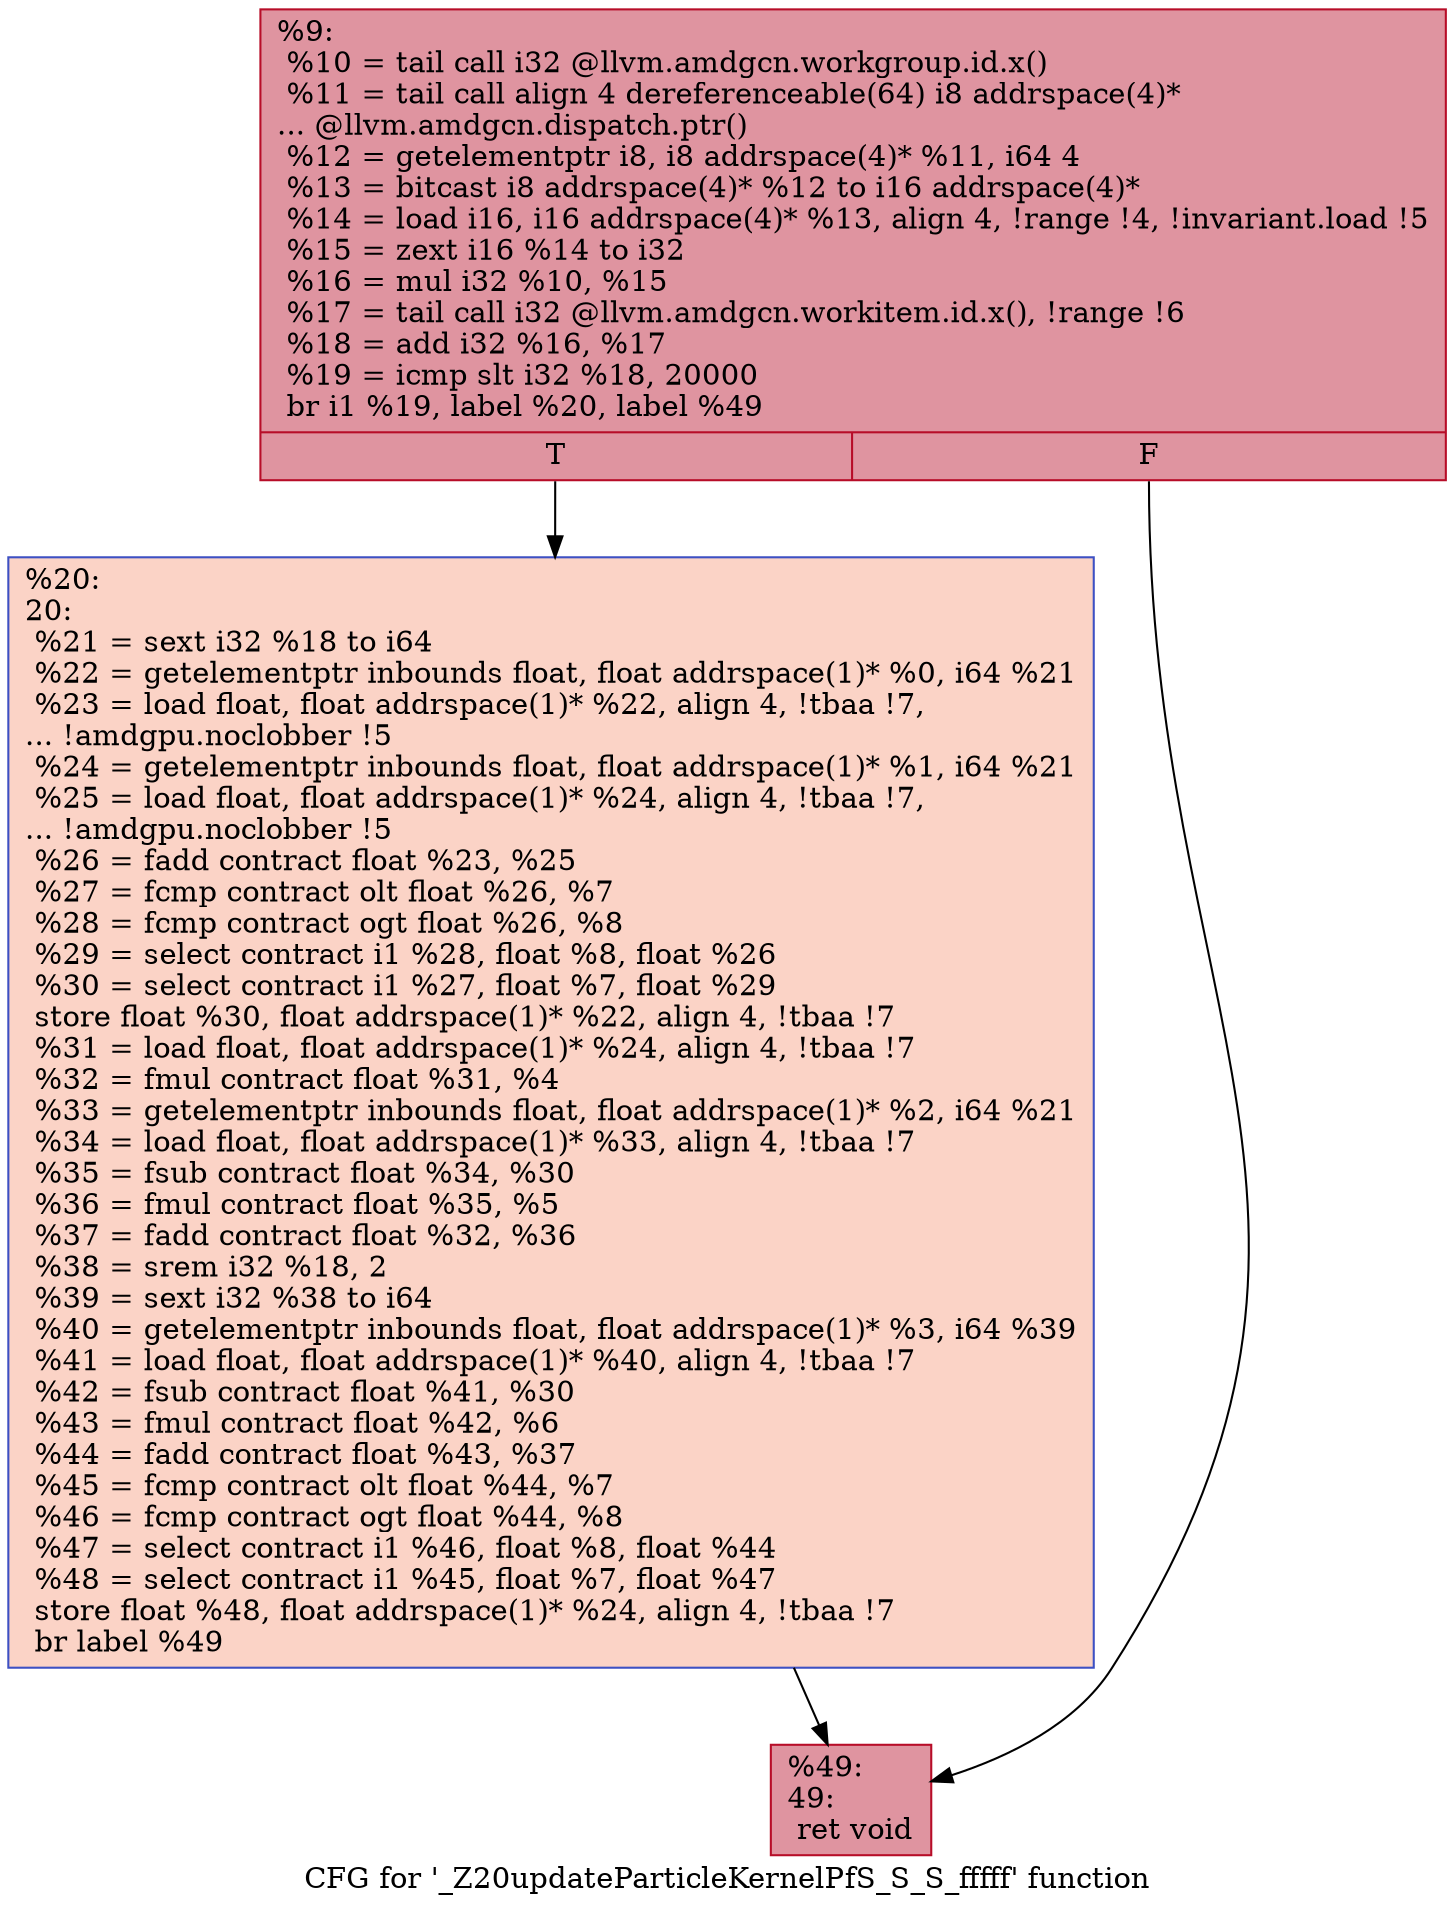 digraph "CFG for '_Z20updateParticleKernelPfS_S_S_fffff' function" {
	label="CFG for '_Z20updateParticleKernelPfS_S_S_fffff' function";

	Node0x642eb00 [shape=record,color="#b70d28ff", style=filled, fillcolor="#b70d2870",label="{%9:\l  %10 = tail call i32 @llvm.amdgcn.workgroup.id.x()\l  %11 = tail call align 4 dereferenceable(64) i8 addrspace(4)*\l... @llvm.amdgcn.dispatch.ptr()\l  %12 = getelementptr i8, i8 addrspace(4)* %11, i64 4\l  %13 = bitcast i8 addrspace(4)* %12 to i16 addrspace(4)*\l  %14 = load i16, i16 addrspace(4)* %13, align 4, !range !4, !invariant.load !5\l  %15 = zext i16 %14 to i32\l  %16 = mul i32 %10, %15\l  %17 = tail call i32 @llvm.amdgcn.workitem.id.x(), !range !6\l  %18 = add i32 %16, %17\l  %19 = icmp slt i32 %18, 20000\l  br i1 %19, label %20, label %49\l|{<s0>T|<s1>F}}"];
	Node0x642eb00:s0 -> Node0x64315b0;
	Node0x642eb00:s1 -> Node0x6431640;
	Node0x64315b0 [shape=record,color="#3d50c3ff", style=filled, fillcolor="#f59c7d70",label="{%20:\l20:                                               \l  %21 = sext i32 %18 to i64\l  %22 = getelementptr inbounds float, float addrspace(1)* %0, i64 %21\l  %23 = load float, float addrspace(1)* %22, align 4, !tbaa !7,\l... !amdgpu.noclobber !5\l  %24 = getelementptr inbounds float, float addrspace(1)* %1, i64 %21\l  %25 = load float, float addrspace(1)* %24, align 4, !tbaa !7,\l... !amdgpu.noclobber !5\l  %26 = fadd contract float %23, %25\l  %27 = fcmp contract olt float %26, %7\l  %28 = fcmp contract ogt float %26, %8\l  %29 = select contract i1 %28, float %8, float %26\l  %30 = select contract i1 %27, float %7, float %29\l  store float %30, float addrspace(1)* %22, align 4, !tbaa !7\l  %31 = load float, float addrspace(1)* %24, align 4, !tbaa !7\l  %32 = fmul contract float %31, %4\l  %33 = getelementptr inbounds float, float addrspace(1)* %2, i64 %21\l  %34 = load float, float addrspace(1)* %33, align 4, !tbaa !7\l  %35 = fsub contract float %34, %30\l  %36 = fmul contract float %35, %5\l  %37 = fadd contract float %32, %36\l  %38 = srem i32 %18, 2\l  %39 = sext i32 %38 to i64\l  %40 = getelementptr inbounds float, float addrspace(1)* %3, i64 %39\l  %41 = load float, float addrspace(1)* %40, align 4, !tbaa !7\l  %42 = fsub contract float %41, %30\l  %43 = fmul contract float %42, %6\l  %44 = fadd contract float %43, %37\l  %45 = fcmp contract olt float %44, %7\l  %46 = fcmp contract ogt float %44, %8\l  %47 = select contract i1 %46, float %8, float %44\l  %48 = select contract i1 %45, float %7, float %47\l  store float %48, float addrspace(1)* %24, align 4, !tbaa !7\l  br label %49\l}"];
	Node0x64315b0 -> Node0x6431640;
	Node0x6431640 [shape=record,color="#b70d28ff", style=filled, fillcolor="#b70d2870",label="{%49:\l49:                                               \l  ret void\l}"];
}
